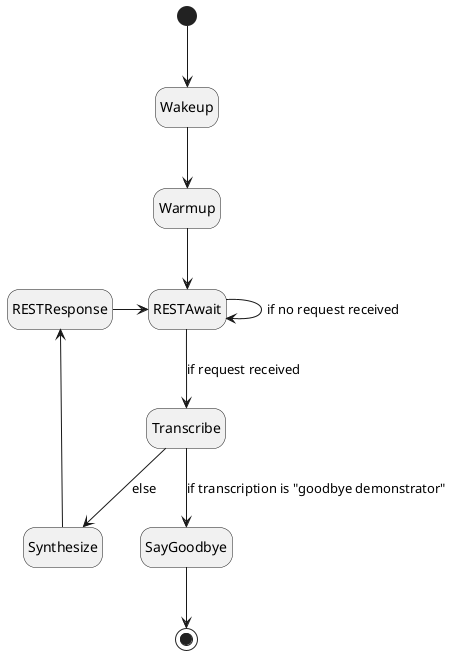 @startuml state_server
hide empty description

[*] --> Wakeup
Wakeup --> Warmup
Warmup --> RESTAwait
RESTAwait --> RESTAwait : if no request received
RESTAwait --> Transcribe : if request received
Transcribe --> Synthesize : else
Synthesize --> RESTResponse
RESTResponse -> RESTAwait

Transcribe --> SayGoodbye : if transcription is "goodbye demonstrator"
SayGoodbye --> [*]

@enduml